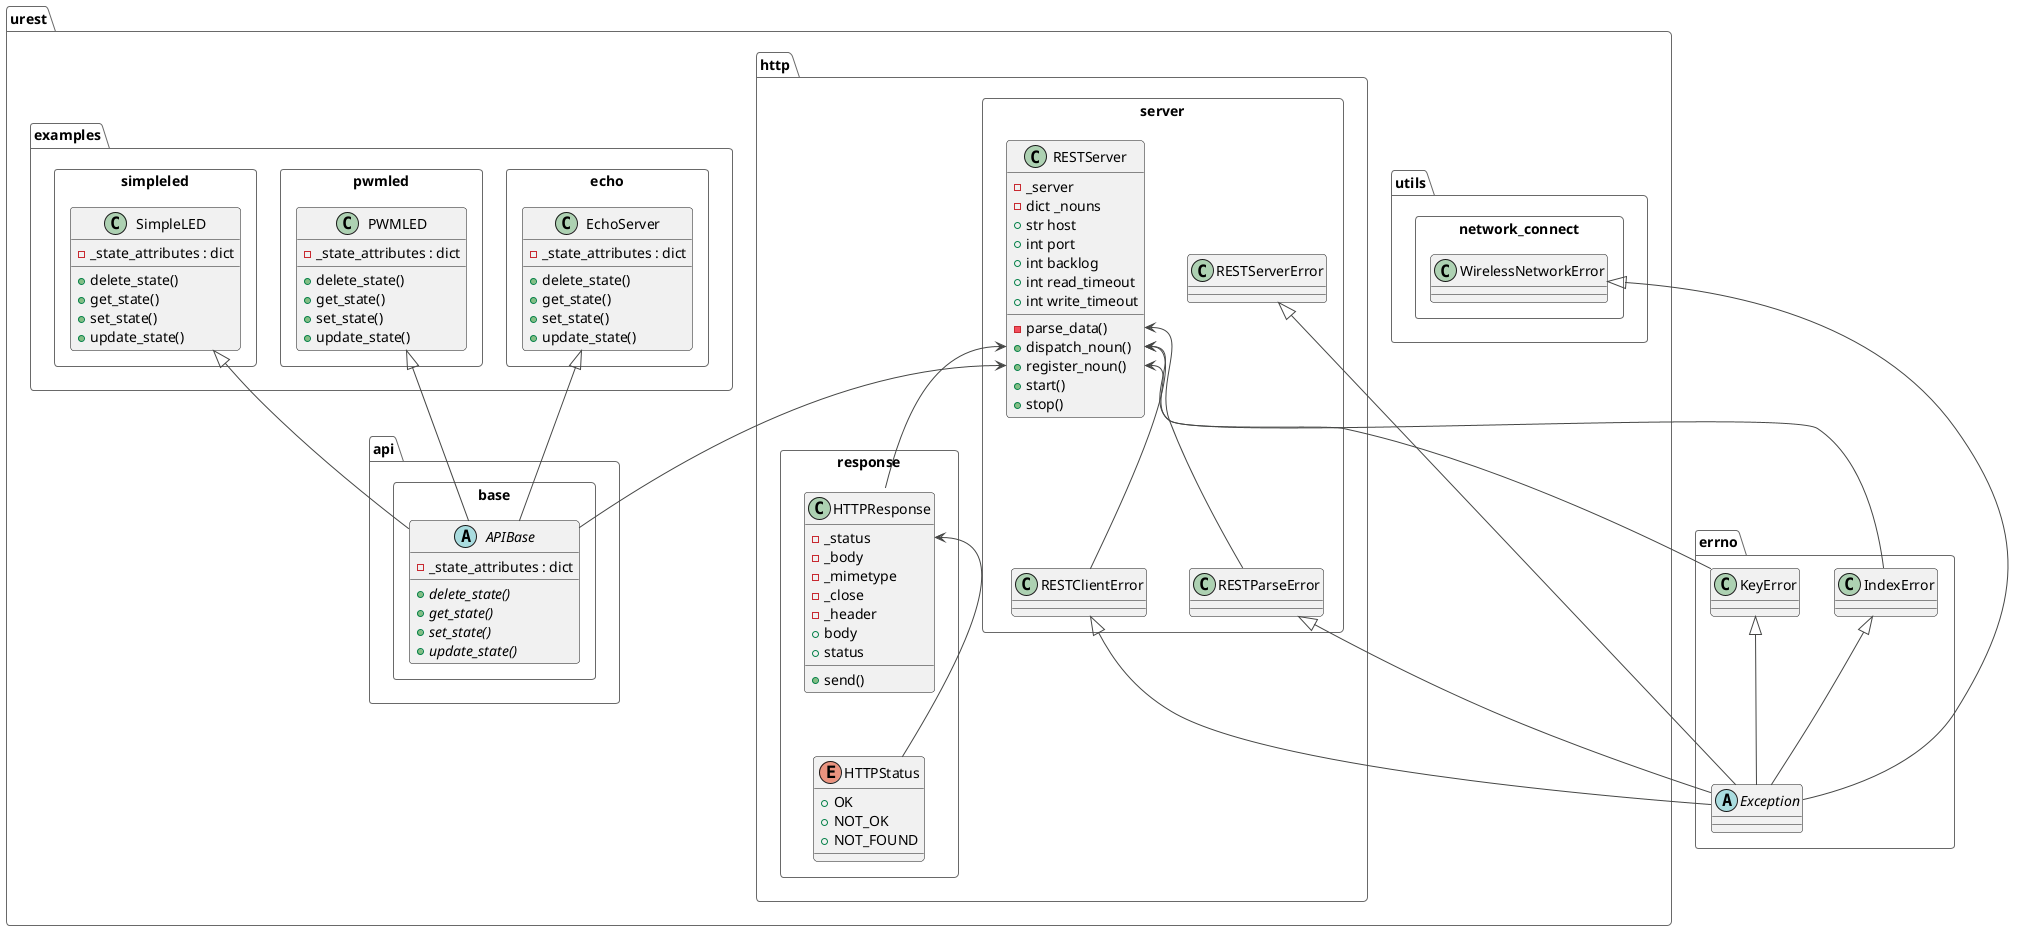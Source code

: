 @startuml urest
!theme vibrant
namespace urest {
    namespace api {
        namespace base <<Rectangle>> {
            abstract class APIBase {
                - _state_attributes : dict
                {abstract} + delete_state()
                {abstract} + get_state()
                {abstract} + set_state()
                {abstract} + update_state()
            }
        }

    }
    namespace http {
        namespace response <<Rectangle>> {
            class HTTPResponse {
                - _status
                - _body
                - _mimetype
                - _close
                - _header
                + body
                + status
                + send()
            }
            enum HTTPStatus {
                + OK
                + NOT_OK
                + NOT_FOUND
            }
        }
        namespace server <<Rectangle>> {
            class RESTClientError {
            }
            class RESTParseError {
            }
            class RESTServerError {
            }

            class RESTServer {
                - _server
                - dict _nouns
                + str host
                + int port
                + int backlog
                + int read_timeout
                + int write_timeout

                - parse_data()
                + dispatch_noun()
                + register_noun()
                + start()
                + stop()
            }
        }
    }
    namespace utils {
        namespace network_connect <<Rectangle>> {
            class WirelessNetworkError {
            }
        }
    }
    namespace examples {
        namespace echo <<Rectangle>> {
            class EchoServer {
                - _state_attributes : dict
                + delete_state()
                + get_state()
                + set_state()
                + update_state()
            }
        }
        namespace pwmled <<Rectangle>> {
            class PWMLED {
                - _state_attributes : dict
                + delete_state()
                + get_state()
                + set_state()
                + update_state()
            }
        }
        namespace simpleled <<Rectangle>> {
            class SimpleLED {
                - _state_attributes : dict
                + delete_state()
                + get_state()
                + set_state()
                + update_state()
            }
        }
    }
}
namespace errno {
    abstract class Exception {
    }
    class IndexError {
    }
    class KeyError {
    }
}

errno.IndexError <|-- errno.Exception
errno.KeyError <|-- errno.Exception

urest.http.response.HTTPResponse::_status <-- urest.http.response.HTTPStatus

urest.http.server.RESTClientError <|-- errno.Exception
urest.http.server.RESTParseError <|-- errno.Exception
urest.http.server.RESTServerError <|-- errno.Exception

urest.http.server.RESTServer::dispatch_noun <-- urest.http.response.HTTPResponse
urest.http.server.RESTServer::dispatch_noun <-- urest.http.server.RESTClientError
urest.http.server.RESTServer::dispatch_noun <-- errno.IndexError
urest.http.server.RESTServer::register_noun <-- urest.api.base.APIBase
urest.http.server.RESTServer::register_noun <-- errno.KeyError
urest.http.server.RESTServer::parse_data <-- urest.http.server.RESTParseError

urest.utils.network_connect.WirelessNetworkError <|-- errno.Exception

urest.examples.echo.EchoServer <|-- urest.api.base.APIBase
urest.examples.pwmled.PWMLED <|-- urest.api.base.APIBase
urest.examples.simpleled.SimpleLED <|-- urest.api.base.APIBase

@enduml

